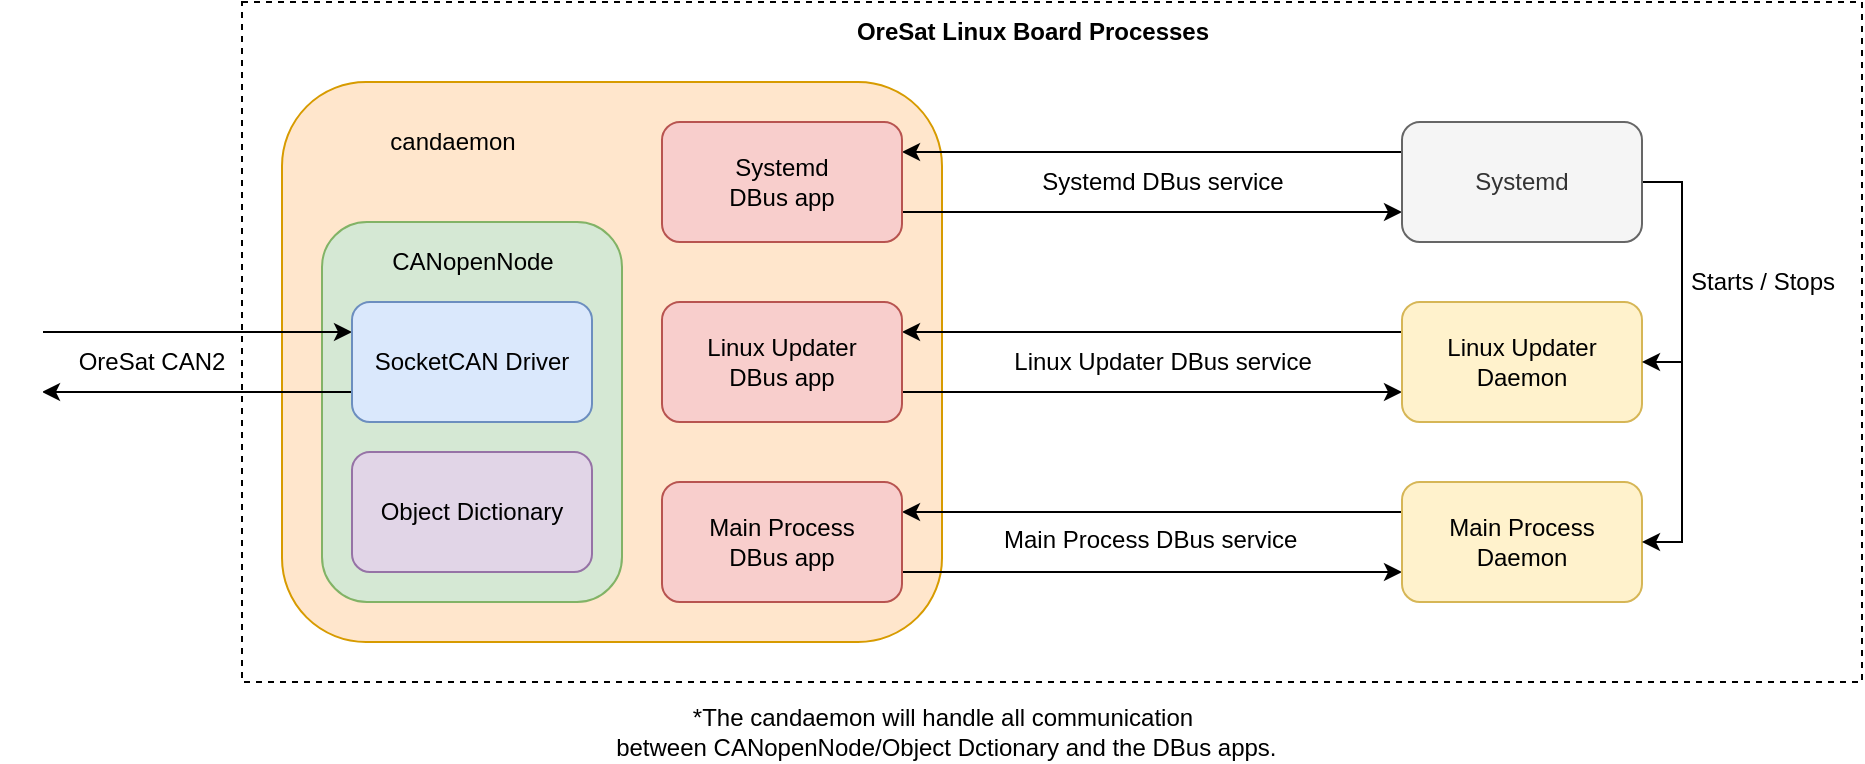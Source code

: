 <mxfile version="12.6.5" type="device"><diagram id="zrWGUGNh6H3lSOw0vNkx" name="Page-1"><mxGraphModel dx="1804" dy="1223" grid="1" gridSize="10" guides="1" tooltips="1" connect="1" arrows="1" fold="1" page="0" pageScale="1" pageWidth="850" pageHeight="1100" math="0" shadow="0"><root><mxCell id="0"/><mxCell id="1" parent="0"/><mxCell id="gxwe76bOYnUD6GTZNtVA-42" value="" style="rounded=0;whiteSpace=wrap;html=1;dashed=1;" parent="1" vertex="1"><mxGeometry x="-210" y="-40" width="810" height="340" as="geometry"/></mxCell><mxCell id="gxwe76bOYnUD6GTZNtVA-41" value="OreSat CAN2" style="text;html=1;strokeColor=none;fillColor=none;align=center;verticalAlign=middle;whiteSpace=wrap;rounded=0;" parent="1" vertex="1"><mxGeometry x="-300" y="116" width="90" height="48" as="geometry"/></mxCell><mxCell id="gxwe76bOYnUD6GTZNtVA-43" value="&lt;b&gt;OreSat Linux Board Processes&lt;/b&gt;" style="text;html=1;strokeColor=none;fillColor=none;align=center;verticalAlign=middle;whiteSpace=wrap;rounded=0;dashed=1;" parent="1" vertex="1"><mxGeometry x="73.5" y="-30" width="223" height="10" as="geometry"/></mxCell><mxCell id="34j5D_DBw3ZOSvIRqdXq-4" value="" style="rounded=1;whiteSpace=wrap;html=1;fillColor=#ffe6cc;strokeColor=#d79b00;" parent="1" vertex="1"><mxGeometry x="-190" width="330" height="280" as="geometry"/></mxCell><mxCell id="34j5D_DBw3ZOSvIRqdXq-9" value="" style="edgeStyle=orthogonalEdgeStyle;rounded=0;orthogonalLoop=1;jettySize=auto;html=1;exitX=0;exitY=0.25;exitDx=0;exitDy=0;entryX=1;entryY=0.25;entryDx=0;entryDy=0;" parent="1" source="34j5D_DBw3ZOSvIRqdXq-5" target="aj-wWqbv-cYuw9uan7uR-3" edge="1"><mxGeometry relative="1" as="geometry"><Array as="points"/></mxGeometry></mxCell><mxCell id="34j5D_DBw3ZOSvIRqdXq-10" value="" style="edgeStyle=orthogonalEdgeStyle;rounded=0;orthogonalLoop=1;jettySize=auto;html=1;exitX=0;exitY=0.75;exitDx=0;exitDy=0;endArrow=none;endFill=0;startArrow=classic;startFill=1;entryX=1;entryY=0.75;entryDx=0;entryDy=0;" parent="1" source="34j5D_DBw3ZOSvIRqdXq-5" target="aj-wWqbv-cYuw9uan7uR-3" edge="1"><mxGeometry relative="1" as="geometry"><Array as="points"/></mxGeometry></mxCell><mxCell id="34j5D_DBw3ZOSvIRqdXq-5" value="Linux Updater Daemon" style="rounded=1;whiteSpace=wrap;html=1;fillColor=#fff2cc;strokeColor=#d6b656;" parent="1" vertex="1"><mxGeometry x="370" y="110" width="120" height="60" as="geometry"/></mxCell><mxCell id="34j5D_DBw3ZOSvIRqdXq-11" value="" style="edgeStyle=orthogonalEdgeStyle;rounded=0;orthogonalLoop=1;jettySize=auto;html=1;exitX=0;exitY=0.75;exitDx=0;exitDy=0;endArrow=none;endFill=0;startArrow=classic;startFill=1;entryX=1;entryY=0.75;entryDx=0;entryDy=0;" parent="1" source="34j5D_DBw3ZOSvIRqdXq-6" target="aj-wWqbv-cYuw9uan7uR-5" edge="1"><mxGeometry relative="1" as="geometry"><Array as="points"/></mxGeometry></mxCell><mxCell id="34j5D_DBw3ZOSvIRqdXq-14" value="" style="edgeStyle=orthogonalEdgeStyle;rounded=0;orthogonalLoop=1;jettySize=auto;html=1;exitX=0;exitY=0.25;exitDx=0;exitDy=0;entryX=1;entryY=0.25;entryDx=0;entryDy=0;" parent="1" source="34j5D_DBw3ZOSvIRqdXq-6" target="aj-wWqbv-cYuw9uan7uR-5" edge="1"><mxGeometry relative="1" as="geometry"><Array as="points"/></mxGeometry></mxCell><mxCell id="34j5D_DBw3ZOSvIRqdXq-6" value="Main Process Daemon" style="rounded=1;whiteSpace=wrap;html=1;fillColor=#fff2cc;strokeColor=#d6b656;" parent="1" vertex="1"><mxGeometry x="370" y="200" width="120" height="60" as="geometry"/></mxCell><mxCell id="34j5D_DBw3ZOSvIRqdXq-15" value="Linux Updater DBus service" style="text;html=1;align=center;verticalAlign=middle;resizable=0;points=[];autosize=1;" parent="1" vertex="1"><mxGeometry x="165" y="130" width="170" height="20" as="geometry"/></mxCell><mxCell id="34j5D_DBw3ZOSvIRqdXq-16" value="Main Process DBus service" style="text;html=1;" parent="1" vertex="1"><mxGeometry x="169" y="215" width="180" height="30" as="geometry"/></mxCell><mxCell id="MGTmWnw4b0fuhsWKwY6--5" value="" style="edgeStyle=orthogonalEdgeStyle;rounded=0;orthogonalLoop=1;jettySize=auto;html=1;exitX=0;exitY=0.25;exitDx=0;exitDy=0;entryX=1;entryY=0.25;entryDx=0;entryDy=0;" parent="1" source="MGTmWnw4b0fuhsWKwY6--3" target="aj-wWqbv-cYuw9uan7uR-1" edge="1"><mxGeometry relative="1" as="geometry"><mxPoint x="130" y="35" as="targetPoint"/><Array as="points"/></mxGeometry></mxCell><mxCell id="MGTmWnw4b0fuhsWKwY6--7" value="" style="edgeStyle=orthogonalEdgeStyle;rounded=0;orthogonalLoop=1;jettySize=auto;html=1;exitX=0;exitY=0.75;exitDx=0;exitDy=0;endArrow=none;endFill=0;startArrow=classic;startFill=1;entryX=1;entryY=0.75;entryDx=0;entryDy=0;" parent="1" source="MGTmWnw4b0fuhsWKwY6--3" target="aj-wWqbv-cYuw9uan7uR-1" edge="1"><mxGeometry relative="1" as="geometry"><mxPoint x="162" y="65" as="targetPoint"/><Array as="points"/></mxGeometry></mxCell><mxCell id="iduK9m-1XlTgt2k-RaSo-2" value="" style="edgeStyle=orthogonalEdgeStyle;rounded=0;orthogonalLoop=1;jettySize=auto;html=1;entryX=1;entryY=0.5;entryDx=0;entryDy=0;exitX=1;exitY=0.5;exitDx=0;exitDy=0;" parent="1" source="MGTmWnw4b0fuhsWKwY6--3" target="34j5D_DBw3ZOSvIRqdXq-6" edge="1"><mxGeometry relative="1" as="geometry"><mxPoint x="570" y="50" as="targetPoint"/></mxGeometry></mxCell><mxCell id="iduK9m-1XlTgt2k-RaSo-4" value="" style="edgeStyle=orthogonalEdgeStyle;rounded=0;orthogonalLoop=1;jettySize=auto;html=1;entryX=1;entryY=0.5;entryDx=0;entryDy=0;exitX=1;exitY=0.5;exitDx=0;exitDy=0;" parent="1" source="MGTmWnw4b0fuhsWKwY6--3" target="34j5D_DBw3ZOSvIRqdXq-5" edge="1"><mxGeometry relative="1" as="geometry"><mxPoint x="570" y="50" as="targetPoint"/></mxGeometry></mxCell><mxCell id="MGTmWnw4b0fuhsWKwY6--3" value="Systemd" style="rounded=1;whiteSpace=wrap;html=1;fillColor=#f5f5f5;strokeColor=#666666;fontColor=#333333;" parent="1" vertex="1"><mxGeometry x="370" y="20" width="120" height="60" as="geometry"/></mxCell><mxCell id="MGTmWnw4b0fuhsWKwY6--8" value="Systemd DBus service" style="text;html=1;align=center;verticalAlign=middle;resizable=0;points=[];autosize=1;" parent="1" vertex="1"><mxGeometry x="180" y="40" width="140" height="20" as="geometry"/></mxCell><mxCell id="aj-wWqbv-cYuw9uan7uR-1" value="Systemd &lt;br&gt;DBus app" style="rounded=1;whiteSpace=wrap;html=1;strokeColor=#b85450;fillColor=#f8cecc;" parent="1" vertex="1"><mxGeometry y="20" width="120" height="60" as="geometry"/></mxCell><mxCell id="aj-wWqbv-cYuw9uan7uR-3" value="Linux Updater&lt;br&gt;DBus app" style="rounded=1;whiteSpace=wrap;html=1;strokeColor=#b85450;fillColor=#f8cecc;" parent="1" vertex="1"><mxGeometry y="110" width="120" height="60" as="geometry"/></mxCell><mxCell id="aj-wWqbv-cYuw9uan7uR-5" value="Main Process&lt;br&gt;DBus app" style="rounded=1;whiteSpace=wrap;html=1;strokeColor=#b85450;fillColor=#f8cecc;" parent="1" vertex="1"><mxGeometry y="200" width="120" height="60" as="geometry"/></mxCell><mxCell id="aj-wWqbv-cYuw9uan7uR-6" value="candaemon" style="text;html=1;align=center;verticalAlign=middle;resizable=0;points=[];autosize=1;" parent="1" vertex="1"><mxGeometry x="-145" y="20" width="80" height="20" as="geometry"/></mxCell><mxCell id="aj-wWqbv-cYuw9uan7uR-10" value="" style="rounded=1;whiteSpace=wrap;html=1;strokeColor=#82b366;fillColor=#d5e8d4;" parent="1" vertex="1"><mxGeometry x="-170" y="70" width="150" height="190" as="geometry"/></mxCell><mxCell id="aj-wWqbv-cYuw9uan7uR-11" value="Object Dictionary" style="rounded=1;whiteSpace=wrap;html=1;strokeColor=#9673a6;fillColor=#e1d5e7;" parent="1" vertex="1"><mxGeometry x="-155" y="185" width="120" height="60" as="geometry"/></mxCell><mxCell id="aj-wWqbv-cYuw9uan7uR-12" value="CANopenNode" style="text;html=1;align=center;verticalAlign=middle;resizable=0;points=[];autosize=1;" parent="1" vertex="1"><mxGeometry x="-145" y="80" width="100" height="20" as="geometry"/></mxCell><mxCell id="aj-wWqbv-cYuw9uan7uR-13" value="*The candaemon will handle all c&lt;span class=&quot;module__title__link&quot;&gt;ommunication&lt;/span&gt;&lt;br&gt;&amp;nbsp;between CANopenNode/Object Dctionary and the DBus apps." style="text;html=1;align=center;verticalAlign=middle;resizable=0;points=[];autosize=1;" parent="1" vertex="1"><mxGeometry x="-45" y="310" width="370" height="30" as="geometry"/></mxCell><mxCell id="iduK9m-1XlTgt2k-RaSo-5" value="Starts / Stops" style="text;html=1;align=center;verticalAlign=middle;resizable=0;points=[];autosize=1;" parent="1" vertex="1"><mxGeometry x="505" y="90" width="90" height="20" as="geometry"/></mxCell><mxCell id="34j5D_DBw3ZOSvIRqdXq-27" value="" style="edgeStyle=orthogonalEdgeStyle;rounded=0;orthogonalLoop=1;jettySize=auto;html=1;startArrow=none;startFill=0;endArrow=classic;endFill=1;entryX=0;entryY=0.25;entryDx=0;entryDy=0;exitX=1;exitY=0.25;exitDx=0;exitDy=0;" parent="1" source="0sv2fbEsPsq9DM8Bj0GD-6" target="0sv2fbEsPsq9DM8Bj0GD-4" edge="1"><mxGeometry relative="1" as="geometry"><Array as="points"><mxPoint x="-220" y="125"/><mxPoint x="-220" y="125"/></Array><mxPoint x="-367.6" y="114.185" as="sourcePoint"/><mxPoint x="-155" y="113.125" as="targetPoint"/></mxGeometry></mxCell><mxCell id="34j5D_DBw3ZOSvIRqdXq-26" value="" style="edgeStyle=orthogonalEdgeStyle;rounded=0;orthogonalLoop=1;jettySize=auto;html=1;startArrow=classic;startFill=1;endArrow=none;endFill=0;exitX=1;exitY=0.75;exitDx=0;exitDy=0;entryX=0;entryY=0.75;entryDx=0;entryDy=0;" parent="1" source="0sv2fbEsPsq9DM8Bj0GD-6" target="0sv2fbEsPsq9DM8Bj0GD-4" edge="1"><mxGeometry relative="1" as="geometry"><Array as="points"/><mxPoint x="-370" y="146.25" as="sourcePoint"/><mxPoint x="-155" y="144.375" as="targetPoint"/></mxGeometry></mxCell><mxCell id="0sv2fbEsPsq9DM8Bj0GD-4" value="SocketCAN Driver" style="rounded=1;whiteSpace=wrap;html=1;strokeColor=#6c8ebf;fillColor=#dae8fc;" vertex="1" parent="1"><mxGeometry x="-155" y="110" width="120" height="60" as="geometry"/></mxCell><mxCell id="0sv2fbEsPsq9DM8Bj0GD-6" value="" style="rounded=1;whiteSpace=wrap;html=1;strokeColor=#FFFFFF;" vertex="1" parent="1"><mxGeometry x="-330" y="110" width="20" height="60" as="geometry"/></mxCell></root></mxGraphModel></diagram></mxfile>